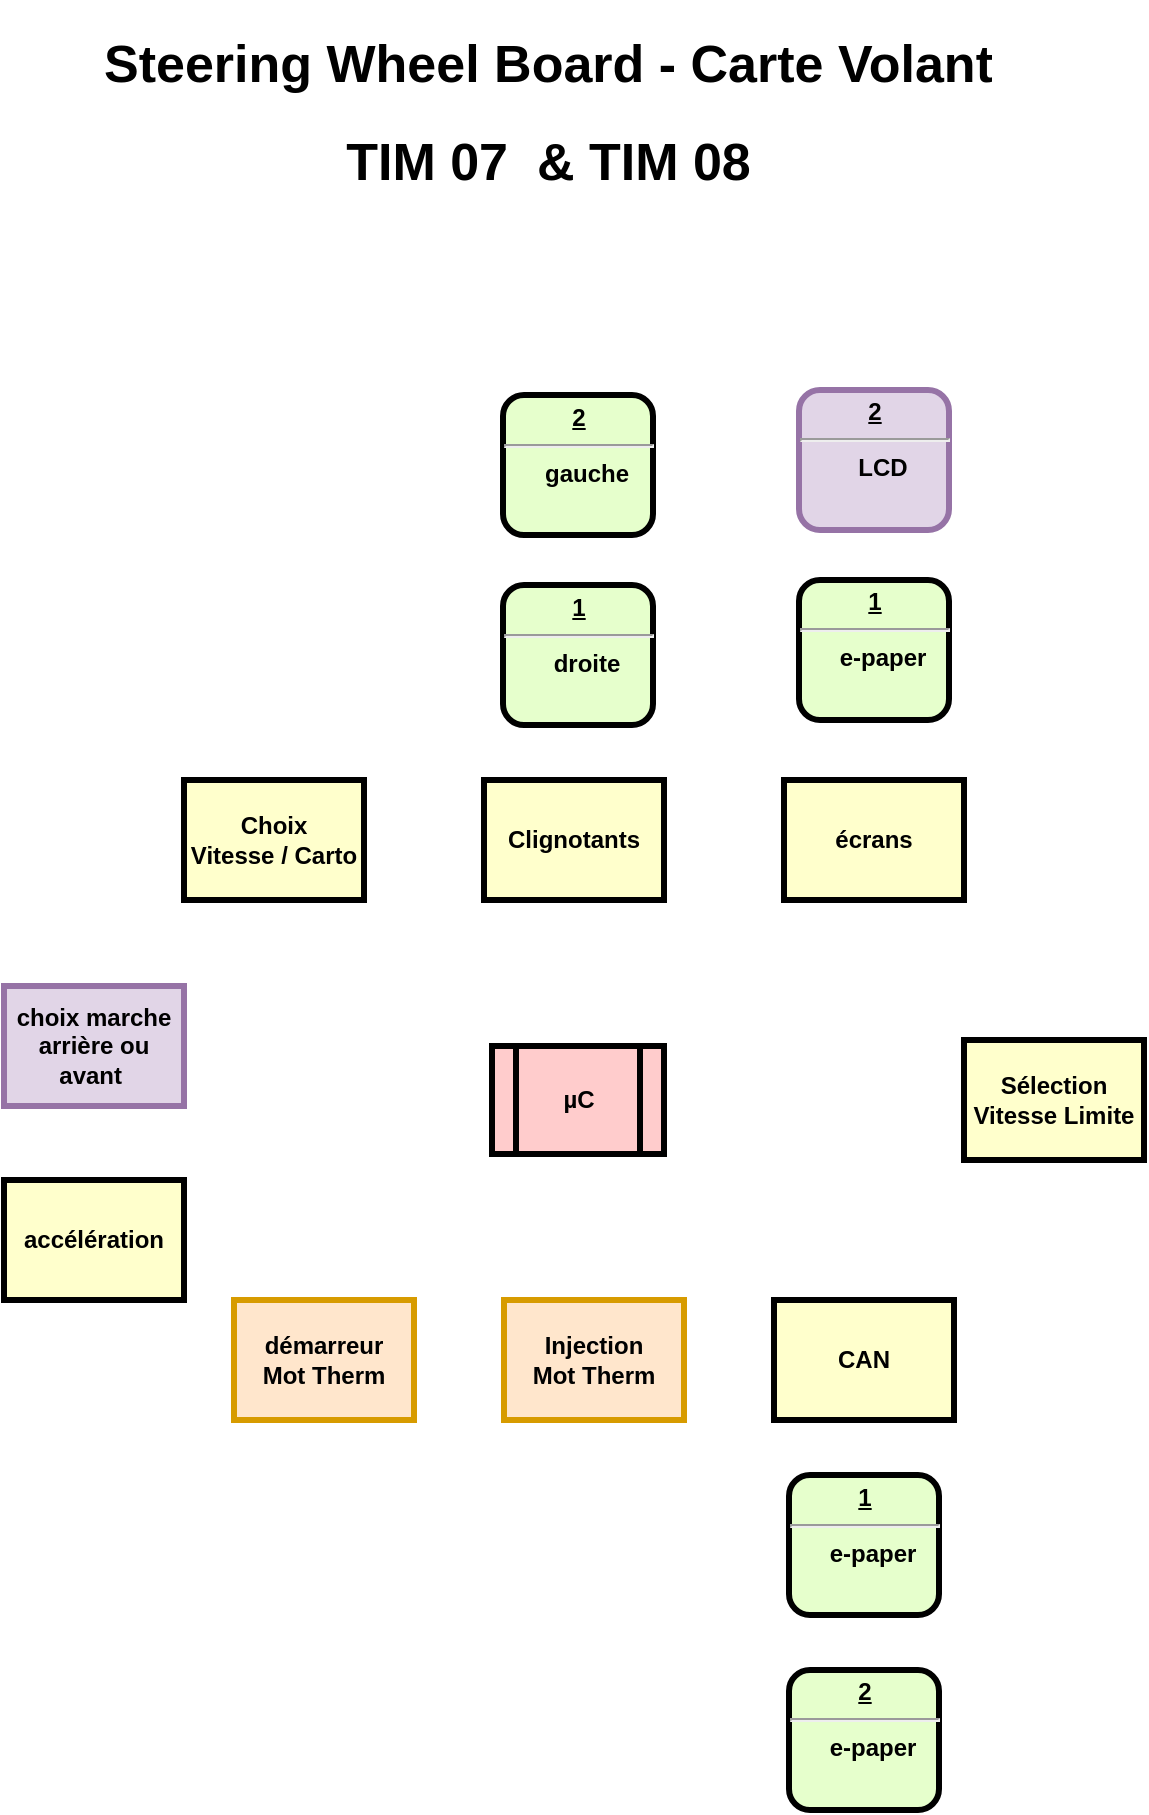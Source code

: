 <mxfile pages="1" version="11.2.9" type="github"><diagram name="Page-1" id="c7558073-3199-34d8-9f00-42111426c3f3"><mxGraphModel dx="1022" dy="583" grid="1" gridSize="10" guides="1" tooltips="1" connect="1" arrows="1" fold="1" page="1" pageScale="1" pageWidth="826" pageHeight="1169" background="#ffffff" math="0" shadow="0"><root><mxCell id="0"/><mxCell id="1" parent="0"/><mxCell id="3" value="accélération" style="whiteSpace=wrap;align=center;verticalAlign=middle;fontStyle=1;strokeWidth=3;fillColor=#FFFFCC" parent="1" vertex="1"><mxGeometry x="105" y="600" width="90" height="60" as="geometry"/></mxCell><mxCell id="4" value="écrans" style="whiteSpace=wrap;align=center;verticalAlign=middle;fontStyle=1;strokeWidth=3;fillColor=#FFFFCC" parent="1" vertex="1"><mxGeometry x="495" y="400" width="90" height="60" as="geometry"/></mxCell><mxCell id="5" value="µC" style="shape=process;whiteSpace=wrap;align=center;verticalAlign=middle;size=0.137;fontStyle=1;strokeWidth=3;fillColor=#FFCCCC" parent="1" vertex="1"><mxGeometry x="349" y="533" width="86" height="54" as="geometry"/></mxCell><mxCell id="Oj_ek9yDkB3lHMIQrKXy-99" value="&lt;h1&gt;&lt;br&gt;&lt;/h1&gt;" style="text;html=1;resizable=0;points=[];autosize=1;align=center;verticalAlign=top;spacingTop=-4;" vertex="1" parent="1"><mxGeometry x="400" y="130" width="20" height="50" as="geometry"/></mxCell><mxCell id="Oj_ek9yDkB3lHMIQrKXy-105" value="&lt;h1 style=&quot;text-align: center ; white-space: nowrap ; font-size: 26px&quot;&gt;&lt;span style=&quot;font-family: &amp;#34;arial&amp;#34; ; text-indent: -12px ; white-space: normal ; background-color: rgb(255 , 255 , 255)&quot;&gt;&lt;span style=&quot;cursor: url(&amp;#34;https://cdn.reverso.net/lexi/v1871/static/img/CM.cur&amp;#34;) , auto&quot;&gt;&lt;span id=&quot;ID0EJE&quot; style=&quot;cursor: url(&amp;#34;https://cdn.reverso.net/lexi/v1871/static/img/CM.cur&amp;#34;) , auto&quot;&gt;&lt;font style=&quot;font-size: 26px&quot;&gt;Steering Wheel Board - Carte Volant&lt;br&gt;&lt;/font&gt;&lt;/span&gt;&lt;/span&gt;&lt;/span&gt;&lt;/h1&gt;&lt;h1 style=&quot;text-align: center ; white-space: nowrap ; font-size: 26px&quot;&gt;&lt;span style=&quot;font-family: &amp;#34;arial&amp;#34; ; text-indent: -12px ; white-space: normal ; background-color: rgb(255 , 255 , 255)&quot;&gt;&lt;span style=&quot;cursor: url(&amp;#34;https://cdn.reverso.net/lexi/v1871/static/img/CM.cur&amp;#34;) , auto&quot;&gt;&lt;span id=&quot;ID0EJE&quot; style=&quot;cursor: url(&amp;#34;https://cdn.reverso.net/lexi/v1871/static/img/CM.cur&amp;#34;) , auto&quot;&gt;&lt;font style=&quot;font-size: 26px&quot;&gt;TIM 07&amp;nbsp; &amp;amp; TIM 08&lt;/font&gt;&lt;/span&gt;&lt;/span&gt;&lt;/span&gt;&lt;/h1&gt;" style="text;html=1;strokeColor=none;fillColor=none;spacing=5;spacingTop=-20;whiteSpace=wrap;overflow=hidden;rounded=0;" vertex="1" parent="1"><mxGeometry x="150" y="20" width="470" height="100" as="geometry"/></mxCell><mxCell id="Oj_ek9yDkB3lHMIQrKXy-108" value="CAN" style="whiteSpace=wrap;align=center;verticalAlign=middle;fontStyle=1;strokeWidth=3;fillColor=#FFFFCC" vertex="1" parent="1"><mxGeometry x="490" y="660" width="90" height="60" as="geometry"/></mxCell><mxCell id="Oj_ek9yDkB3lHMIQrKXy-109" value="&lt;p style=&quot;margin: 4px 0px 0px ; text-decoration: underline&quot;&gt;&lt;strong&gt;1&lt;/strong&gt;&lt;/p&gt;&lt;hr&gt;&lt;p style=&quot;margin: 0px ; margin-left: 8px&quot;&gt;e-paper&lt;/p&gt;" style="verticalAlign=middle;align=center;overflow=fill;fontSize=12;fontFamily=Helvetica;html=1;rounded=1;fontStyle=1;strokeWidth=3;fillColor=#E6FFCC" vertex="1" parent="1"><mxGeometry x="497.5" y="747.5" width="75" height="70" as="geometry"/></mxCell><mxCell id="Oj_ek9yDkB3lHMIQrKXy-111" value="Choix&#10;Vitesse / Carto" style="whiteSpace=wrap;align=center;verticalAlign=middle;fontStyle=1;strokeWidth=3;fillColor=#FFFFCC" vertex="1" parent="1"><mxGeometry x="195" y="400" width="90" height="60" as="geometry"/></mxCell><mxCell id="Oj_ek9yDkB3lHMIQrKXy-112" value="Sélection&#10;Vitesse Limite" style="whiteSpace=wrap;align=center;verticalAlign=middle;fontStyle=1;strokeWidth=3;fillColor=#FFFFCC" vertex="1" parent="1"><mxGeometry x="585" y="530" width="90" height="60" as="geometry"/></mxCell><mxCell id="Oj_ek9yDkB3lHMIQrKXy-113" value="choix marche&#10;arrière ou avant " style="whiteSpace=wrap;align=center;verticalAlign=middle;fontStyle=1;strokeWidth=3;fillColor=#e1d5e7;strokeColor=#9673a6;" vertex="1" parent="1"><mxGeometry x="105" y="503" width="90" height="60" as="geometry"/></mxCell><mxCell id="Oj_ek9yDkB3lHMIQrKXy-114" value="Clignotants" style="whiteSpace=wrap;align=center;verticalAlign=middle;fontStyle=1;strokeWidth=3;fillColor=#FFFFCC" vertex="1" parent="1"><mxGeometry x="345" y="400" width="90" height="60" as="geometry"/></mxCell><mxCell id="Oj_ek9yDkB3lHMIQrKXy-115" value="&lt;p style=&quot;margin: 4px 0px 0px ; text-decoration: underline&quot;&gt;2&lt;/p&gt;&lt;hr&gt;&lt;p style=&quot;margin: 0px ; margin-left: 8px&quot;&gt;e-paper&lt;/p&gt;" style="verticalAlign=middle;align=center;overflow=fill;fontSize=12;fontFamily=Helvetica;html=1;rounded=1;fontStyle=1;strokeWidth=3;fillColor=#E6FFCC" vertex="1" parent="1"><mxGeometry x="497.5" y="845" width="75" height="70" as="geometry"/></mxCell><mxCell id="Oj_ek9yDkB3lHMIQrKXy-116" value="&lt;p style=&quot;margin: 4px 0px 0px ; text-decoration: underline&quot;&gt;2&lt;/p&gt;&lt;hr&gt;&lt;p style=&quot;margin: 0px ; margin-left: 8px&quot;&gt;LCD&lt;br&gt;&lt;/p&gt;" style="verticalAlign=middle;align=center;overflow=fill;fontSize=12;fontFamily=Helvetica;html=1;rounded=1;fontStyle=1;strokeWidth=3;fillColor=#e1d5e7;strokeColor=#9673a6;" vertex="1" parent="1"><mxGeometry x="502.5" y="205" width="75" height="70" as="geometry"/></mxCell><mxCell id="Oj_ek9yDkB3lHMIQrKXy-117" value="&lt;p style=&quot;margin: 4px 0px 0px ; text-decoration: underline&quot;&gt;1&lt;/p&gt;&lt;hr&gt;&lt;p style=&quot;margin: 0px ; margin-left: 8px&quot;&gt;e-paper&lt;/p&gt;" style="verticalAlign=middle;align=center;overflow=fill;fontSize=12;fontFamily=Helvetica;html=1;rounded=1;fontStyle=1;strokeWidth=3;fillColor=#E6FFCC" vertex="1" parent="1"><mxGeometry x="502.5" y="300" width="75" height="70" as="geometry"/></mxCell><mxCell id="Oj_ek9yDkB3lHMIQrKXy-118" value="Injection&#10;Mot Therm" style="whiteSpace=wrap;align=center;verticalAlign=middle;fontStyle=1;strokeWidth=3;fillColor=#ffe6cc;strokeColor=#d79b00;" vertex="1" parent="1"><mxGeometry x="355" y="660" width="90" height="60" as="geometry"/></mxCell><mxCell id="Oj_ek9yDkB3lHMIQrKXy-119" value="démarreur&#10;Mot Therm" style="whiteSpace=wrap;align=center;verticalAlign=middle;fontStyle=1;strokeWidth=3;fillColor=#ffe6cc;strokeColor=#d79b00;" vertex="1" parent="1"><mxGeometry x="220" y="660" width="90" height="60" as="geometry"/></mxCell><mxCell id="Oj_ek9yDkB3lHMIQrKXy-120" value="&lt;p style=&quot;margin: 4px 0px 0px ; text-decoration: underline&quot;&gt;2&lt;/p&gt;&lt;hr&gt;&lt;p style=&quot;margin: 0px ; margin-left: 8px&quot;&gt;gauche&lt;br&gt;&lt;/p&gt;" style="verticalAlign=middle;align=center;overflow=fill;fontSize=12;fontFamily=Helvetica;html=1;rounded=1;fontStyle=1;strokeWidth=3;fillColor=#E6FFCC" vertex="1" parent="1"><mxGeometry x="354.5" y="207.5" width="75" height="70" as="geometry"/></mxCell><mxCell id="Oj_ek9yDkB3lHMIQrKXy-121" value="&lt;p style=&quot;margin: 4px 0px 0px ; text-decoration: underline&quot;&gt;1&lt;/p&gt;&lt;hr&gt;&lt;p style=&quot;margin: 0px ; margin-left: 8px&quot;&gt;droite&lt;/p&gt;" style="verticalAlign=middle;align=center;overflow=fill;fontSize=12;fontFamily=Helvetica;html=1;rounded=1;fontStyle=1;strokeWidth=3;fillColor=#E6FFCC" vertex="1" parent="1"><mxGeometry x="354.5" y="302.5" width="75" height="70" as="geometry"/></mxCell></root></mxGraphModel></diagram></mxfile>